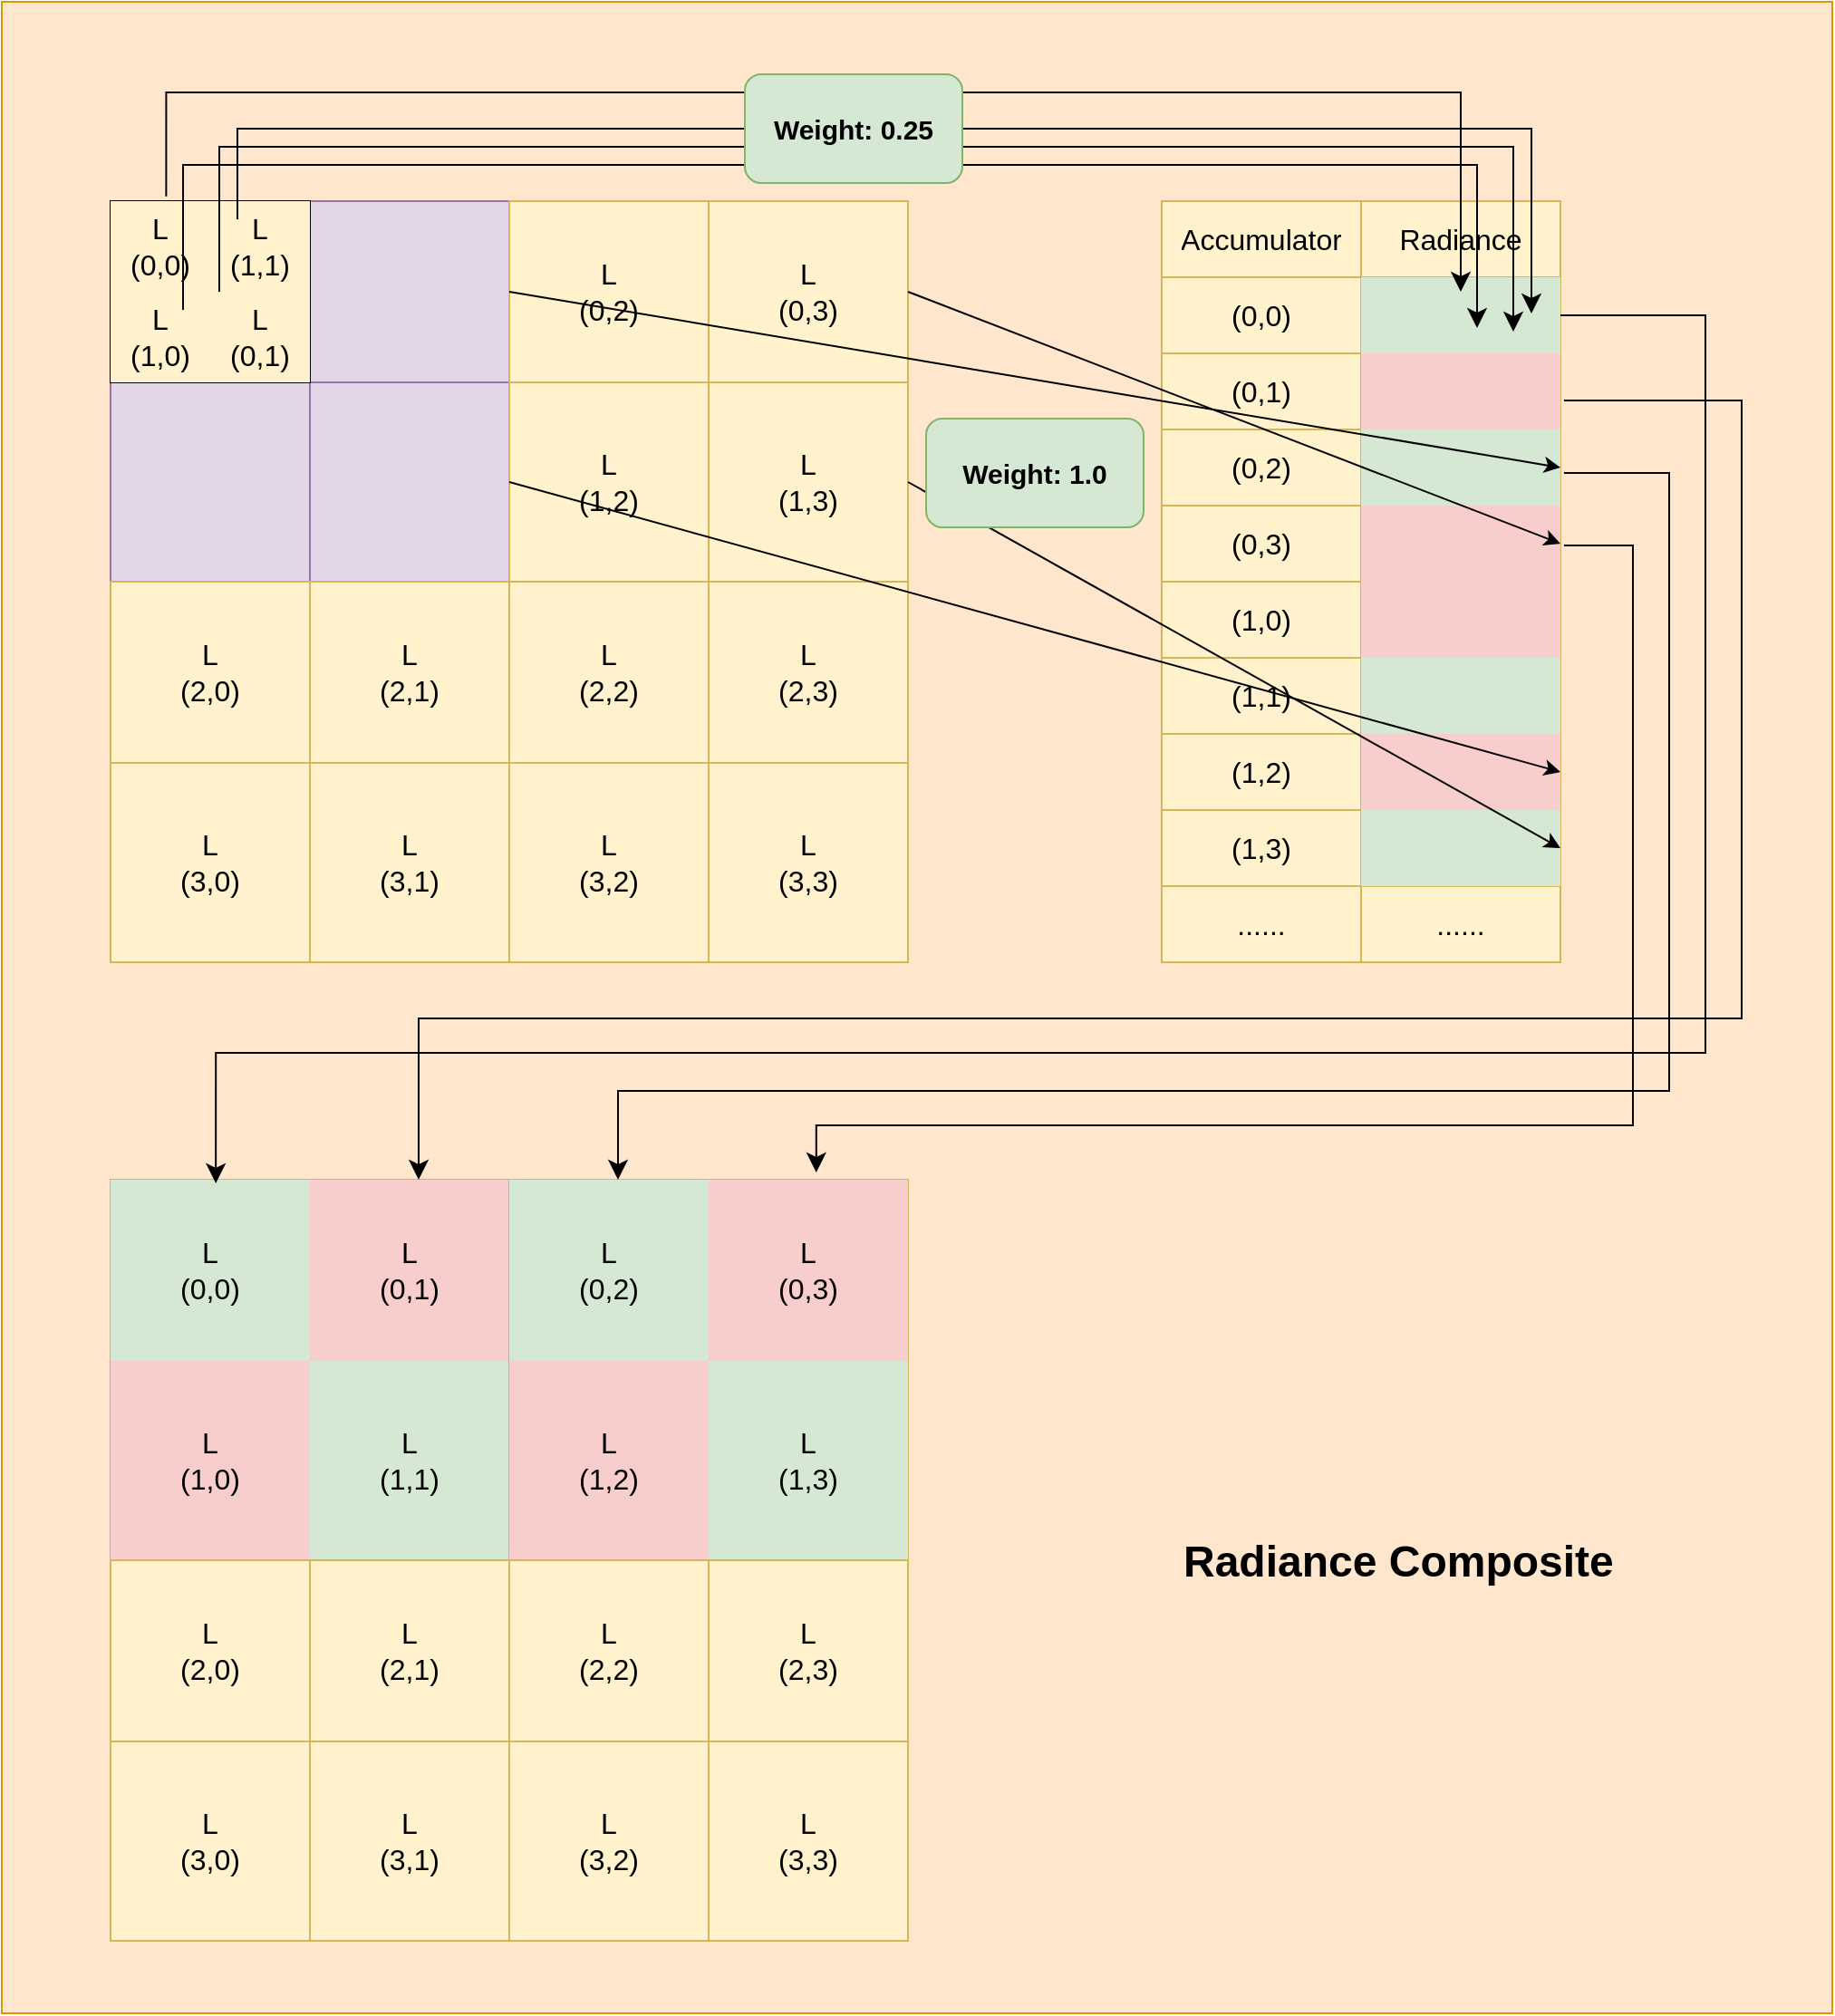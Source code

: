 <mxfile version="24.2.5" type="device">
  <diagram name="Page-1" id="i7FZ7LfYDjCFxFilshfm">
    <mxGraphModel dx="2074" dy="1205" grid="1" gridSize="10" guides="1" tooltips="1" connect="1" arrows="1" fold="1" page="1" pageScale="1" pageWidth="827" pageHeight="1169" math="0" shadow="0">
      <root>
        <mxCell id="0" />
        <mxCell id="1" parent="0" />
        <mxCell id="wIAB70V8_MzJeEMb2xNC-127" value="" style="rounded=0;whiteSpace=wrap;html=1;fillColor=#ffe6cc;strokeColor=#d79b00;" vertex="1" parent="1">
          <mxGeometry x="160" y="730" width="1010" height="1110" as="geometry" />
        </mxCell>
        <mxCell id="wIAB70V8_MzJeEMb2xNC-1" value="" style="shape=table;startSize=0;container=1;collapsible=0;childLayout=tableLayout;fontSize=16;fillColor=#e1d5e7;strokeColor=#9673a6;" vertex="1" parent="1">
          <mxGeometry x="220" y="840" width="220" height="210" as="geometry" />
        </mxCell>
        <mxCell id="wIAB70V8_MzJeEMb2xNC-2" value="" style="shape=tableRow;horizontal=0;startSize=0;swimlaneHead=0;swimlaneBody=0;strokeColor=inherit;top=0;left=0;bottom=0;right=0;collapsible=0;dropTarget=0;fillColor=none;points=[[0,0.5],[1,0.5]];portConstraint=eastwest;fontSize=16;" vertex="1" parent="wIAB70V8_MzJeEMb2xNC-1">
          <mxGeometry width="220" height="100" as="geometry" />
        </mxCell>
        <mxCell id="wIAB70V8_MzJeEMb2xNC-3" value="" style="shape=partialRectangle;html=1;whiteSpace=wrap;connectable=0;strokeColor=inherit;overflow=hidden;fillColor=none;top=0;left=0;bottom=0;right=0;pointerEvents=1;fontSize=16;" vertex="1" parent="wIAB70V8_MzJeEMb2xNC-2">
          <mxGeometry width="110" height="100" as="geometry">
            <mxRectangle width="110" height="100" as="alternateBounds" />
          </mxGeometry>
        </mxCell>
        <mxCell id="wIAB70V8_MzJeEMb2xNC-4" value="" style="shape=partialRectangle;html=1;whiteSpace=wrap;connectable=0;strokeColor=inherit;overflow=hidden;fillColor=none;top=0;left=0;bottom=0;right=0;pointerEvents=1;fontSize=16;" vertex="1" parent="wIAB70V8_MzJeEMb2xNC-2">
          <mxGeometry x="110" width="110" height="100" as="geometry">
            <mxRectangle width="110" height="100" as="alternateBounds" />
          </mxGeometry>
        </mxCell>
        <mxCell id="wIAB70V8_MzJeEMb2xNC-5" value="" style="shape=tableRow;horizontal=0;startSize=0;swimlaneHead=0;swimlaneBody=0;strokeColor=inherit;top=0;left=0;bottom=0;right=0;collapsible=0;dropTarget=0;fillColor=none;points=[[0,0.5],[1,0.5]];portConstraint=eastwest;fontSize=16;" vertex="1" parent="wIAB70V8_MzJeEMb2xNC-1">
          <mxGeometry y="100" width="220" height="110" as="geometry" />
        </mxCell>
        <mxCell id="wIAB70V8_MzJeEMb2xNC-6" value="" style="shape=partialRectangle;html=1;whiteSpace=wrap;connectable=0;strokeColor=inherit;overflow=hidden;fillColor=none;top=0;left=0;bottom=0;right=0;pointerEvents=1;fontSize=16;" vertex="1" parent="wIAB70V8_MzJeEMb2xNC-5">
          <mxGeometry width="110" height="110" as="geometry">
            <mxRectangle width="110" height="110" as="alternateBounds" />
          </mxGeometry>
        </mxCell>
        <mxCell id="wIAB70V8_MzJeEMb2xNC-7" value="" style="shape=partialRectangle;html=1;whiteSpace=wrap;connectable=0;strokeColor=inherit;overflow=hidden;fillColor=none;top=0;left=0;bottom=0;right=0;pointerEvents=1;fontSize=16;" vertex="1" parent="wIAB70V8_MzJeEMb2xNC-5">
          <mxGeometry x="110" width="110" height="110" as="geometry">
            <mxRectangle width="110" height="110" as="alternateBounds" />
          </mxGeometry>
        </mxCell>
        <mxCell id="wIAB70V8_MzJeEMb2xNC-8" value="" style="shape=table;startSize=0;container=1;collapsible=0;childLayout=tableLayout;fontSize=16;" vertex="1" parent="1">
          <mxGeometry x="220" y="840" width="110" height="100" as="geometry" />
        </mxCell>
        <mxCell id="wIAB70V8_MzJeEMb2xNC-9" value="" style="shape=tableRow;horizontal=0;startSize=0;swimlaneHead=0;swimlaneBody=0;strokeColor=inherit;top=0;left=0;bottom=0;right=0;collapsible=0;dropTarget=0;fillColor=none;points=[[0,0.5],[1,0.5]];portConstraint=eastwest;fontSize=16;" vertex="1" parent="wIAB70V8_MzJeEMb2xNC-8">
          <mxGeometry width="110" height="50" as="geometry" />
        </mxCell>
        <mxCell id="wIAB70V8_MzJeEMb2xNC-10" value="&lt;div&gt;L&lt;/div&gt;&lt;div&gt;(0,0)&lt;/div&gt;" style="shape=partialRectangle;html=1;whiteSpace=wrap;connectable=0;strokeColor=#d6b656;overflow=hidden;fillColor=#fff2cc;top=0;left=0;bottom=0;right=0;pointerEvents=1;fontSize=16;" vertex="1" parent="wIAB70V8_MzJeEMb2xNC-9">
          <mxGeometry width="55" height="50" as="geometry">
            <mxRectangle width="55" height="50" as="alternateBounds" />
          </mxGeometry>
        </mxCell>
        <mxCell id="wIAB70V8_MzJeEMb2xNC-11" value="&lt;div&gt;L&lt;/div&gt;&lt;div&gt;(1,1)&lt;/div&gt;" style="shape=partialRectangle;html=1;whiteSpace=wrap;connectable=0;strokeColor=#d6b656;overflow=hidden;fillColor=#fff2cc;top=0;left=0;bottom=0;right=0;pointerEvents=1;fontSize=16;" vertex="1" parent="wIAB70V8_MzJeEMb2xNC-9">
          <mxGeometry x="55" width="55" height="50" as="geometry">
            <mxRectangle width="55" height="50" as="alternateBounds" />
          </mxGeometry>
        </mxCell>
        <mxCell id="wIAB70V8_MzJeEMb2xNC-12" value="" style="shape=tableRow;horizontal=0;startSize=0;swimlaneHead=0;swimlaneBody=0;strokeColor=inherit;top=0;left=0;bottom=0;right=0;collapsible=0;dropTarget=0;fillColor=none;points=[[0,0.5],[1,0.5]];portConstraint=eastwest;fontSize=16;" vertex="1" parent="wIAB70V8_MzJeEMb2xNC-8">
          <mxGeometry y="50" width="110" height="50" as="geometry" />
        </mxCell>
        <mxCell id="wIAB70V8_MzJeEMb2xNC-13" value="&lt;div&gt;L&lt;/div&gt;&lt;div&gt;(1,0)&lt;/div&gt;" style="shape=partialRectangle;html=1;whiteSpace=wrap;connectable=0;strokeColor=#d6b656;overflow=hidden;fillColor=#fff2cc;top=0;left=0;bottom=0;right=0;pointerEvents=1;fontSize=16;" vertex="1" parent="wIAB70V8_MzJeEMb2xNC-12">
          <mxGeometry width="55" height="50" as="geometry">
            <mxRectangle width="55" height="50" as="alternateBounds" />
          </mxGeometry>
        </mxCell>
        <mxCell id="wIAB70V8_MzJeEMb2xNC-14" value="&lt;div&gt;L&lt;/div&gt;&lt;span style=&quot;background-color: initial;&quot;&gt;(&lt;/span&gt;0,1)" style="shape=partialRectangle;html=1;whiteSpace=wrap;connectable=0;strokeColor=#d6b656;overflow=hidden;fillColor=#fff2cc;top=0;left=0;bottom=0;right=0;pointerEvents=1;fontSize=16;" vertex="1" parent="wIAB70V8_MzJeEMb2xNC-12">
          <mxGeometry x="55" width="55" height="50" as="geometry">
            <mxRectangle width="55" height="50" as="alternateBounds" />
          </mxGeometry>
        </mxCell>
        <mxCell id="wIAB70V8_MzJeEMb2xNC-15" style="edgeStyle=orthogonalEdgeStyle;rounded=0;orthogonalLoop=1;jettySize=auto;html=1;exitX=0.5;exitY=1;exitDx=0;exitDy=0;" edge="1" parent="1">
          <mxGeometry relative="1" as="geometry">
            <mxPoint x="414" y="800" as="sourcePoint" />
            <mxPoint x="414" y="800" as="targetPoint" />
          </mxGeometry>
        </mxCell>
        <mxCell id="wIAB70V8_MzJeEMb2xNC-16" value="" style="shape=table;startSize=0;container=1;collapsible=0;childLayout=tableLayout;fontSize=16;fillColor=#fff2cc;strokeColor=#d6b656;" vertex="1" parent="1">
          <mxGeometry x="440" y="840" width="220" height="210" as="geometry" />
        </mxCell>
        <mxCell id="wIAB70V8_MzJeEMb2xNC-17" value="" style="shape=tableRow;horizontal=0;startSize=0;swimlaneHead=0;swimlaneBody=0;strokeColor=inherit;top=0;left=0;bottom=0;right=0;collapsible=0;dropTarget=0;fillColor=none;points=[[0,0.5],[1,0.5]];portConstraint=eastwest;fontSize=16;" vertex="1" parent="wIAB70V8_MzJeEMb2xNC-16">
          <mxGeometry width="220" height="100" as="geometry" />
        </mxCell>
        <mxCell id="wIAB70V8_MzJeEMb2xNC-18" value="&lt;div&gt;L&lt;/div&gt;&lt;span style=&quot;background-color: initial;&quot;&gt;(&lt;/span&gt;0,2)" style="shape=partialRectangle;html=1;whiteSpace=wrap;connectable=0;strokeColor=inherit;overflow=hidden;fillColor=none;top=0;left=0;bottom=0;right=0;pointerEvents=1;fontSize=16;" vertex="1" parent="wIAB70V8_MzJeEMb2xNC-17">
          <mxGeometry width="110" height="100" as="geometry">
            <mxRectangle width="110" height="100" as="alternateBounds" />
          </mxGeometry>
        </mxCell>
        <mxCell id="wIAB70V8_MzJeEMb2xNC-19" value="&lt;div&gt;L&lt;/div&gt;&lt;span style=&quot;background-color: initial;&quot;&gt;(&lt;/span&gt;0,3)" style="shape=partialRectangle;html=1;whiteSpace=wrap;connectable=0;strokeColor=inherit;overflow=hidden;fillColor=none;top=0;left=0;bottom=0;right=0;pointerEvents=1;fontSize=16;" vertex="1" parent="wIAB70V8_MzJeEMb2xNC-17">
          <mxGeometry x="110" width="110" height="100" as="geometry">
            <mxRectangle width="110" height="100" as="alternateBounds" />
          </mxGeometry>
        </mxCell>
        <mxCell id="wIAB70V8_MzJeEMb2xNC-20" value="" style="shape=tableRow;horizontal=0;startSize=0;swimlaneHead=0;swimlaneBody=0;strokeColor=inherit;top=0;left=0;bottom=0;right=0;collapsible=0;dropTarget=0;fillColor=none;points=[[0,0.5],[1,0.5]];portConstraint=eastwest;fontSize=16;" vertex="1" parent="wIAB70V8_MzJeEMb2xNC-16">
          <mxGeometry y="100" width="220" height="110" as="geometry" />
        </mxCell>
        <mxCell id="wIAB70V8_MzJeEMb2xNC-21" value="&lt;div&gt;L&lt;/div&gt;&lt;span style=&quot;background-color: initial;&quot;&gt;(&lt;/span&gt;1,2)" style="shape=partialRectangle;html=1;whiteSpace=wrap;connectable=0;strokeColor=inherit;overflow=hidden;fillColor=none;top=0;left=0;bottom=0;right=0;pointerEvents=1;fontSize=16;" vertex="1" parent="wIAB70V8_MzJeEMb2xNC-20">
          <mxGeometry width="110" height="110" as="geometry">
            <mxRectangle width="110" height="110" as="alternateBounds" />
          </mxGeometry>
        </mxCell>
        <mxCell id="wIAB70V8_MzJeEMb2xNC-22" value="&lt;div&gt;L&lt;/div&gt;&lt;span style=&quot;background-color: initial;&quot;&gt;(&lt;/span&gt;1,3)" style="shape=partialRectangle;html=1;whiteSpace=wrap;connectable=0;strokeColor=inherit;overflow=hidden;fillColor=none;top=0;left=0;bottom=0;right=0;pointerEvents=1;fontSize=16;" vertex="1" parent="wIAB70V8_MzJeEMb2xNC-20">
          <mxGeometry x="110" width="110" height="110" as="geometry">
            <mxRectangle width="110" height="110" as="alternateBounds" />
          </mxGeometry>
        </mxCell>
        <mxCell id="wIAB70V8_MzJeEMb2xNC-23" value="" style="shape=table;startSize=0;container=1;collapsible=0;childLayout=tableLayout;fontSize=16;fillColor=#fff2cc;strokeColor=#d6b656;" vertex="1" parent="1">
          <mxGeometry x="220" y="1050" width="220" height="210" as="geometry" />
        </mxCell>
        <mxCell id="wIAB70V8_MzJeEMb2xNC-24" value="" style="shape=tableRow;horizontal=0;startSize=0;swimlaneHead=0;swimlaneBody=0;strokeColor=inherit;top=0;left=0;bottom=0;right=0;collapsible=0;dropTarget=0;fillColor=none;points=[[0,0.5],[1,0.5]];portConstraint=eastwest;fontSize=16;" vertex="1" parent="wIAB70V8_MzJeEMb2xNC-23">
          <mxGeometry width="220" height="100" as="geometry" />
        </mxCell>
        <mxCell id="wIAB70V8_MzJeEMb2xNC-25" value="&lt;div&gt;L&lt;/div&gt;&lt;span style=&quot;background-color: initial;&quot;&gt;(&lt;/span&gt;2,0)" style="shape=partialRectangle;html=1;whiteSpace=wrap;connectable=0;strokeColor=inherit;overflow=hidden;fillColor=none;top=0;left=0;bottom=0;right=0;pointerEvents=1;fontSize=16;" vertex="1" parent="wIAB70V8_MzJeEMb2xNC-24">
          <mxGeometry width="110" height="100" as="geometry">
            <mxRectangle width="110" height="100" as="alternateBounds" />
          </mxGeometry>
        </mxCell>
        <mxCell id="wIAB70V8_MzJeEMb2xNC-26" value="&lt;div&gt;L&lt;/div&gt;&lt;span style=&quot;background-color: initial;&quot;&gt;(&lt;/span&gt;2,1)" style="shape=partialRectangle;html=1;whiteSpace=wrap;connectable=0;strokeColor=inherit;overflow=hidden;fillColor=none;top=0;left=0;bottom=0;right=0;pointerEvents=1;fontSize=16;" vertex="1" parent="wIAB70V8_MzJeEMb2xNC-24">
          <mxGeometry x="110" width="110" height="100" as="geometry">
            <mxRectangle width="110" height="100" as="alternateBounds" />
          </mxGeometry>
        </mxCell>
        <mxCell id="wIAB70V8_MzJeEMb2xNC-27" value="" style="shape=tableRow;horizontal=0;startSize=0;swimlaneHead=0;swimlaneBody=0;strokeColor=inherit;top=0;left=0;bottom=0;right=0;collapsible=0;dropTarget=0;fillColor=none;points=[[0,0.5],[1,0.5]];portConstraint=eastwest;fontSize=16;" vertex="1" parent="wIAB70V8_MzJeEMb2xNC-23">
          <mxGeometry y="100" width="220" height="110" as="geometry" />
        </mxCell>
        <mxCell id="wIAB70V8_MzJeEMb2xNC-28" value="&lt;div&gt;L&lt;/div&gt;&lt;span style=&quot;background-color: initial;&quot;&gt;(&lt;/span&gt;3,0)" style="shape=partialRectangle;html=1;whiteSpace=wrap;connectable=0;strokeColor=inherit;overflow=hidden;fillColor=none;top=0;left=0;bottom=0;right=0;pointerEvents=1;fontSize=16;" vertex="1" parent="wIAB70V8_MzJeEMb2xNC-27">
          <mxGeometry width="110" height="110" as="geometry">
            <mxRectangle width="110" height="110" as="alternateBounds" />
          </mxGeometry>
        </mxCell>
        <mxCell id="wIAB70V8_MzJeEMb2xNC-29" value="&lt;div&gt;L&lt;/div&gt;&lt;span style=&quot;background-color: initial;&quot;&gt;(&lt;/span&gt;3,1)" style="shape=partialRectangle;html=1;whiteSpace=wrap;connectable=0;strokeColor=inherit;overflow=hidden;fillColor=none;top=0;left=0;bottom=0;right=0;pointerEvents=1;fontSize=16;" vertex="1" parent="wIAB70V8_MzJeEMb2xNC-27">
          <mxGeometry x="110" width="110" height="110" as="geometry">
            <mxRectangle width="110" height="110" as="alternateBounds" />
          </mxGeometry>
        </mxCell>
        <mxCell id="wIAB70V8_MzJeEMb2xNC-30" value="" style="shape=table;startSize=0;container=1;collapsible=0;childLayout=tableLayout;fontSize=16;fillColor=#fff2cc;strokeColor=#d6b656;" vertex="1" parent="1">
          <mxGeometry x="440" y="1050" width="220" height="210" as="geometry" />
        </mxCell>
        <mxCell id="wIAB70V8_MzJeEMb2xNC-31" value="" style="shape=tableRow;horizontal=0;startSize=0;swimlaneHead=0;swimlaneBody=0;strokeColor=inherit;top=0;left=0;bottom=0;right=0;collapsible=0;dropTarget=0;fillColor=none;points=[[0,0.5],[1,0.5]];portConstraint=eastwest;fontSize=16;" vertex="1" parent="wIAB70V8_MzJeEMb2xNC-30">
          <mxGeometry width="220" height="100" as="geometry" />
        </mxCell>
        <mxCell id="wIAB70V8_MzJeEMb2xNC-32" value="&lt;div&gt;L&lt;/div&gt;&lt;span style=&quot;background-color: initial;&quot;&gt;(&lt;/span&gt;2,2)" style="shape=partialRectangle;html=1;whiteSpace=wrap;connectable=0;strokeColor=inherit;overflow=hidden;fillColor=none;top=0;left=0;bottom=0;right=0;pointerEvents=1;fontSize=16;" vertex="1" parent="wIAB70V8_MzJeEMb2xNC-31">
          <mxGeometry width="110" height="100" as="geometry">
            <mxRectangle width="110" height="100" as="alternateBounds" />
          </mxGeometry>
        </mxCell>
        <mxCell id="wIAB70V8_MzJeEMb2xNC-33" value="&lt;div&gt;L&lt;/div&gt;&lt;span style=&quot;background-color: initial;&quot;&gt;(&lt;/span&gt;2,3)" style="shape=partialRectangle;html=1;whiteSpace=wrap;connectable=0;strokeColor=inherit;overflow=hidden;fillColor=none;top=0;left=0;bottom=0;right=0;pointerEvents=1;fontSize=16;" vertex="1" parent="wIAB70V8_MzJeEMb2xNC-31">
          <mxGeometry x="110" width="110" height="100" as="geometry">
            <mxRectangle width="110" height="100" as="alternateBounds" />
          </mxGeometry>
        </mxCell>
        <mxCell id="wIAB70V8_MzJeEMb2xNC-34" value="" style="shape=tableRow;horizontal=0;startSize=0;swimlaneHead=0;swimlaneBody=0;strokeColor=inherit;top=0;left=0;bottom=0;right=0;collapsible=0;dropTarget=0;fillColor=none;points=[[0,0.5],[1,0.5]];portConstraint=eastwest;fontSize=16;" vertex="1" parent="wIAB70V8_MzJeEMb2xNC-30">
          <mxGeometry y="100" width="220" height="110" as="geometry" />
        </mxCell>
        <mxCell id="wIAB70V8_MzJeEMb2xNC-35" value="&lt;div&gt;L&lt;/div&gt;&lt;span style=&quot;background-color: initial;&quot;&gt;(&lt;/span&gt;3,2)" style="shape=partialRectangle;html=1;whiteSpace=wrap;connectable=0;strokeColor=inherit;overflow=hidden;fillColor=none;top=0;left=0;bottom=0;right=0;pointerEvents=1;fontSize=16;" vertex="1" parent="wIAB70V8_MzJeEMb2xNC-34">
          <mxGeometry width="110" height="110" as="geometry">
            <mxRectangle width="110" height="110" as="alternateBounds" />
          </mxGeometry>
        </mxCell>
        <mxCell id="wIAB70V8_MzJeEMb2xNC-36" value="&lt;div&gt;L&lt;/div&gt;&lt;span style=&quot;background-color: initial;&quot;&gt;(&lt;/span&gt;3,3)" style="shape=partialRectangle;html=1;whiteSpace=wrap;connectable=0;strokeColor=inherit;overflow=hidden;fillColor=none;top=0;left=0;bottom=0;right=0;pointerEvents=1;fontSize=16;" vertex="1" parent="wIAB70V8_MzJeEMb2xNC-34">
          <mxGeometry x="110" width="110" height="110" as="geometry">
            <mxRectangle width="110" height="110" as="alternateBounds" />
          </mxGeometry>
        </mxCell>
        <mxCell id="wIAB70V8_MzJeEMb2xNC-37" value="" style="shape=table;startSize=0;container=1;collapsible=0;childLayout=tableLayout;fontSize=16;fillColor=#fff2cc;strokeColor=#d6b656;" vertex="1" parent="1">
          <mxGeometry x="800" y="840" width="220" height="420" as="geometry" />
        </mxCell>
        <mxCell id="wIAB70V8_MzJeEMb2xNC-38" value="" style="shape=tableRow;horizontal=0;startSize=0;swimlaneHead=0;swimlaneBody=0;strokeColor=inherit;top=0;left=0;bottom=0;right=0;collapsible=0;dropTarget=0;fillColor=none;points=[[0,0.5],[1,0.5]];portConstraint=eastwest;fontSize=16;" vertex="1" parent="wIAB70V8_MzJeEMb2xNC-37">
          <mxGeometry width="220" height="42" as="geometry" />
        </mxCell>
        <mxCell id="wIAB70V8_MzJeEMb2xNC-39" value="Accumulator" style="shape=partialRectangle;html=1;whiteSpace=wrap;connectable=0;strokeColor=inherit;overflow=hidden;fillColor=none;top=0;left=0;bottom=0;right=0;pointerEvents=1;fontSize=16;" vertex="1" parent="wIAB70V8_MzJeEMb2xNC-38">
          <mxGeometry width="110" height="42" as="geometry">
            <mxRectangle width="110" height="42" as="alternateBounds" />
          </mxGeometry>
        </mxCell>
        <mxCell id="wIAB70V8_MzJeEMb2xNC-40" value="Radiance" style="shape=partialRectangle;html=1;whiteSpace=wrap;connectable=0;strokeColor=inherit;overflow=hidden;fillColor=none;top=0;left=0;bottom=0;right=0;pointerEvents=1;fontSize=16;" vertex="1" parent="wIAB70V8_MzJeEMb2xNC-38">
          <mxGeometry x="110" width="110" height="42" as="geometry">
            <mxRectangle width="110" height="42" as="alternateBounds" />
          </mxGeometry>
        </mxCell>
        <mxCell id="wIAB70V8_MzJeEMb2xNC-42" value="" style="shape=tableRow;horizontal=0;startSize=0;swimlaneHead=0;swimlaneBody=0;strokeColor=inherit;top=0;left=0;bottom=0;right=0;collapsible=0;dropTarget=0;fillColor=none;points=[[0,0.5],[1,0.5]];portConstraint=eastwest;fontSize=16;" vertex="1" parent="wIAB70V8_MzJeEMb2xNC-37">
          <mxGeometry y="42" width="220" height="42" as="geometry" />
        </mxCell>
        <mxCell id="wIAB70V8_MzJeEMb2xNC-43" value="(0,0)" style="shape=partialRectangle;html=1;whiteSpace=wrap;connectable=0;strokeColor=inherit;overflow=hidden;fillColor=none;top=0;left=0;bottom=0;right=0;pointerEvents=1;fontSize=16;" vertex="1" parent="wIAB70V8_MzJeEMb2xNC-42">
          <mxGeometry width="110" height="42" as="geometry">
            <mxRectangle width="110" height="42" as="alternateBounds" />
          </mxGeometry>
        </mxCell>
        <mxCell id="wIAB70V8_MzJeEMb2xNC-44" value="" style="shape=partialRectangle;html=1;whiteSpace=wrap;connectable=0;strokeColor=#82b366;overflow=hidden;fillColor=#d5e8d4;top=0;left=0;bottom=0;right=0;pointerEvents=1;fontSize=16;" vertex="1" parent="wIAB70V8_MzJeEMb2xNC-42">
          <mxGeometry x="110" width="110" height="42" as="geometry">
            <mxRectangle width="110" height="42" as="alternateBounds" />
          </mxGeometry>
        </mxCell>
        <mxCell id="wIAB70V8_MzJeEMb2xNC-46" value="" style="shape=tableRow;horizontal=0;startSize=0;swimlaneHead=0;swimlaneBody=0;strokeColor=inherit;top=0;left=0;bottom=0;right=0;collapsible=0;dropTarget=0;fillColor=none;points=[[0,0.5],[1,0.5]];portConstraint=eastwest;fontSize=16;" vertex="1" parent="wIAB70V8_MzJeEMb2xNC-37">
          <mxGeometry y="84" width="220" height="42" as="geometry" />
        </mxCell>
        <mxCell id="wIAB70V8_MzJeEMb2xNC-47" value="(0,1)" style="shape=partialRectangle;html=1;whiteSpace=wrap;connectable=0;strokeColor=inherit;overflow=hidden;fillColor=none;top=0;left=0;bottom=0;right=0;pointerEvents=1;fontSize=16;" vertex="1" parent="wIAB70V8_MzJeEMb2xNC-46">
          <mxGeometry width="110" height="42" as="geometry">
            <mxRectangle width="110" height="42" as="alternateBounds" />
          </mxGeometry>
        </mxCell>
        <mxCell id="wIAB70V8_MzJeEMb2xNC-48" value="" style="shape=partialRectangle;html=1;whiteSpace=wrap;connectable=0;strokeColor=#b85450;overflow=hidden;fillColor=#f8cecc;top=0;left=0;bottom=0;right=0;pointerEvents=1;fontSize=16;" vertex="1" parent="wIAB70V8_MzJeEMb2xNC-46">
          <mxGeometry x="110" width="110" height="42" as="geometry">
            <mxRectangle width="110" height="42" as="alternateBounds" />
          </mxGeometry>
        </mxCell>
        <mxCell id="wIAB70V8_MzJeEMb2xNC-50" style="shape=tableRow;horizontal=0;startSize=0;swimlaneHead=0;swimlaneBody=0;strokeColor=inherit;top=0;left=0;bottom=0;right=0;collapsible=0;dropTarget=0;fillColor=none;points=[[0,0.5],[1,0.5]];portConstraint=eastwest;fontSize=16;" vertex="1" parent="wIAB70V8_MzJeEMb2xNC-37">
          <mxGeometry y="126" width="220" height="42" as="geometry" />
        </mxCell>
        <mxCell id="wIAB70V8_MzJeEMb2xNC-51" value="(0,2)" style="shape=partialRectangle;html=1;whiteSpace=wrap;connectable=0;strokeColor=inherit;overflow=hidden;fillColor=none;top=0;left=0;bottom=0;right=0;pointerEvents=1;fontSize=16;" vertex="1" parent="wIAB70V8_MzJeEMb2xNC-50">
          <mxGeometry width="110" height="42" as="geometry">
            <mxRectangle width="110" height="42" as="alternateBounds" />
          </mxGeometry>
        </mxCell>
        <mxCell id="wIAB70V8_MzJeEMb2xNC-52" style="shape=partialRectangle;html=1;whiteSpace=wrap;connectable=0;strokeColor=#82b366;overflow=hidden;fillColor=#d5e8d4;top=0;left=0;bottom=0;right=0;pointerEvents=1;fontSize=16;" vertex="1" parent="wIAB70V8_MzJeEMb2xNC-50">
          <mxGeometry x="110" width="110" height="42" as="geometry">
            <mxRectangle width="110" height="42" as="alternateBounds" />
          </mxGeometry>
        </mxCell>
        <mxCell id="wIAB70V8_MzJeEMb2xNC-53" style="shape=tableRow;horizontal=0;startSize=0;swimlaneHead=0;swimlaneBody=0;strokeColor=inherit;top=0;left=0;bottom=0;right=0;collapsible=0;dropTarget=0;fillColor=none;points=[[0,0.5],[1,0.5]];portConstraint=eastwest;fontSize=16;" vertex="1" parent="wIAB70V8_MzJeEMb2xNC-37">
          <mxGeometry y="168" width="220" height="42" as="geometry" />
        </mxCell>
        <mxCell id="wIAB70V8_MzJeEMb2xNC-54" value="(0,3)" style="shape=partialRectangle;html=1;whiteSpace=wrap;connectable=0;strokeColor=inherit;overflow=hidden;fillColor=none;top=0;left=0;bottom=0;right=0;pointerEvents=1;fontSize=16;" vertex="1" parent="wIAB70V8_MzJeEMb2xNC-53">
          <mxGeometry width="110" height="42" as="geometry">
            <mxRectangle width="110" height="42" as="alternateBounds" />
          </mxGeometry>
        </mxCell>
        <mxCell id="wIAB70V8_MzJeEMb2xNC-55" style="shape=partialRectangle;html=1;whiteSpace=wrap;connectable=0;strokeColor=#b85450;overflow=hidden;fillColor=#f8cecc;top=0;left=0;bottom=0;right=0;pointerEvents=1;fontSize=16;" vertex="1" parent="wIAB70V8_MzJeEMb2xNC-53">
          <mxGeometry x="110" width="110" height="42" as="geometry">
            <mxRectangle width="110" height="42" as="alternateBounds" />
          </mxGeometry>
        </mxCell>
        <mxCell id="wIAB70V8_MzJeEMb2xNC-56" style="shape=tableRow;horizontal=0;startSize=0;swimlaneHead=0;swimlaneBody=0;strokeColor=inherit;top=0;left=0;bottom=0;right=0;collapsible=0;dropTarget=0;fillColor=none;points=[[0,0.5],[1,0.5]];portConstraint=eastwest;fontSize=16;" vertex="1" parent="wIAB70V8_MzJeEMb2xNC-37">
          <mxGeometry y="210" width="220" height="42" as="geometry" />
        </mxCell>
        <mxCell id="wIAB70V8_MzJeEMb2xNC-57" value="(1,0)" style="shape=partialRectangle;html=1;whiteSpace=wrap;connectable=0;strokeColor=inherit;overflow=hidden;fillColor=none;top=0;left=0;bottom=0;right=0;pointerEvents=1;fontSize=16;" vertex="1" parent="wIAB70V8_MzJeEMb2xNC-56">
          <mxGeometry width="110" height="42" as="geometry">
            <mxRectangle width="110" height="42" as="alternateBounds" />
          </mxGeometry>
        </mxCell>
        <mxCell id="wIAB70V8_MzJeEMb2xNC-58" style="shape=partialRectangle;html=1;whiteSpace=wrap;connectable=0;strokeColor=#b85450;overflow=hidden;fillColor=#f8cecc;top=0;left=0;bottom=0;right=0;pointerEvents=1;fontSize=16;" vertex="1" parent="wIAB70V8_MzJeEMb2xNC-56">
          <mxGeometry x="110" width="110" height="42" as="geometry">
            <mxRectangle width="110" height="42" as="alternateBounds" />
          </mxGeometry>
        </mxCell>
        <mxCell id="wIAB70V8_MzJeEMb2xNC-59" style="shape=tableRow;horizontal=0;startSize=0;swimlaneHead=0;swimlaneBody=0;strokeColor=inherit;top=0;left=0;bottom=0;right=0;collapsible=0;dropTarget=0;fillColor=none;points=[[0,0.5],[1,0.5]];portConstraint=eastwest;fontSize=16;" vertex="1" parent="wIAB70V8_MzJeEMb2xNC-37">
          <mxGeometry y="252" width="220" height="42" as="geometry" />
        </mxCell>
        <mxCell id="wIAB70V8_MzJeEMb2xNC-60" value="(1,1)" style="shape=partialRectangle;html=1;whiteSpace=wrap;connectable=0;strokeColor=inherit;overflow=hidden;fillColor=none;top=0;left=0;bottom=0;right=0;pointerEvents=1;fontSize=16;" vertex="1" parent="wIAB70V8_MzJeEMb2xNC-59">
          <mxGeometry width="110" height="42" as="geometry">
            <mxRectangle width="110" height="42" as="alternateBounds" />
          </mxGeometry>
        </mxCell>
        <mxCell id="wIAB70V8_MzJeEMb2xNC-61" style="shape=partialRectangle;html=1;whiteSpace=wrap;connectable=0;strokeColor=#82b366;overflow=hidden;fillColor=#d5e8d4;top=0;left=0;bottom=0;right=0;pointerEvents=1;fontSize=16;" vertex="1" parent="wIAB70V8_MzJeEMb2xNC-59">
          <mxGeometry x="110" width="110" height="42" as="geometry">
            <mxRectangle width="110" height="42" as="alternateBounds" />
          </mxGeometry>
        </mxCell>
        <mxCell id="wIAB70V8_MzJeEMb2xNC-62" style="shape=tableRow;horizontal=0;startSize=0;swimlaneHead=0;swimlaneBody=0;strokeColor=inherit;top=0;left=0;bottom=0;right=0;collapsible=0;dropTarget=0;fillColor=none;points=[[0,0.5],[1,0.5]];portConstraint=eastwest;fontSize=16;" vertex="1" parent="wIAB70V8_MzJeEMb2xNC-37">
          <mxGeometry y="294" width="220" height="42" as="geometry" />
        </mxCell>
        <mxCell id="wIAB70V8_MzJeEMb2xNC-63" value="(1,2)" style="shape=partialRectangle;html=1;whiteSpace=wrap;connectable=0;strokeColor=inherit;overflow=hidden;fillColor=none;top=0;left=0;bottom=0;right=0;pointerEvents=1;fontSize=16;" vertex="1" parent="wIAB70V8_MzJeEMb2xNC-62">
          <mxGeometry width="110" height="42" as="geometry">
            <mxRectangle width="110" height="42" as="alternateBounds" />
          </mxGeometry>
        </mxCell>
        <mxCell id="wIAB70V8_MzJeEMb2xNC-64" style="shape=partialRectangle;html=1;whiteSpace=wrap;connectable=0;strokeColor=#b85450;overflow=hidden;fillColor=#f8cecc;top=0;left=0;bottom=0;right=0;pointerEvents=1;fontSize=16;" vertex="1" parent="wIAB70V8_MzJeEMb2xNC-62">
          <mxGeometry x="110" width="110" height="42" as="geometry">
            <mxRectangle width="110" height="42" as="alternateBounds" />
          </mxGeometry>
        </mxCell>
        <mxCell id="wIAB70V8_MzJeEMb2xNC-65" style="shape=tableRow;horizontal=0;startSize=0;swimlaneHead=0;swimlaneBody=0;strokeColor=inherit;top=0;left=0;bottom=0;right=0;collapsible=0;dropTarget=0;fillColor=none;points=[[0,0.5],[1,0.5]];portConstraint=eastwest;fontSize=16;" vertex="1" parent="wIAB70V8_MzJeEMb2xNC-37">
          <mxGeometry y="336" width="220" height="42" as="geometry" />
        </mxCell>
        <mxCell id="wIAB70V8_MzJeEMb2xNC-66" value="(1,3)" style="shape=partialRectangle;html=1;whiteSpace=wrap;connectable=0;strokeColor=inherit;overflow=hidden;fillColor=none;top=0;left=0;bottom=0;right=0;pointerEvents=1;fontSize=16;" vertex="1" parent="wIAB70V8_MzJeEMb2xNC-65">
          <mxGeometry width="110" height="42" as="geometry">
            <mxRectangle width="110" height="42" as="alternateBounds" />
          </mxGeometry>
        </mxCell>
        <mxCell id="wIAB70V8_MzJeEMb2xNC-67" style="shape=partialRectangle;html=1;whiteSpace=wrap;connectable=0;strokeColor=#82b366;overflow=hidden;fillColor=#d5e8d4;top=0;left=0;bottom=0;right=0;pointerEvents=1;fontSize=16;" vertex="1" parent="wIAB70V8_MzJeEMb2xNC-65">
          <mxGeometry x="110" width="110" height="42" as="geometry">
            <mxRectangle width="110" height="42" as="alternateBounds" />
          </mxGeometry>
        </mxCell>
        <mxCell id="wIAB70V8_MzJeEMb2xNC-68" style="shape=tableRow;horizontal=0;startSize=0;swimlaneHead=0;swimlaneBody=0;strokeColor=inherit;top=0;left=0;bottom=0;right=0;collapsible=0;dropTarget=0;fillColor=none;points=[[0,0.5],[1,0.5]];portConstraint=eastwest;fontSize=16;" vertex="1" parent="wIAB70V8_MzJeEMb2xNC-37">
          <mxGeometry y="378" width="220" height="42" as="geometry" />
        </mxCell>
        <mxCell id="wIAB70V8_MzJeEMb2xNC-69" value="......" style="shape=partialRectangle;html=1;whiteSpace=wrap;connectable=0;strokeColor=inherit;overflow=hidden;fillColor=none;top=0;left=0;bottom=0;right=0;pointerEvents=1;fontSize=16;" vertex="1" parent="wIAB70V8_MzJeEMb2xNC-68">
          <mxGeometry width="110" height="42" as="geometry">
            <mxRectangle width="110" height="42" as="alternateBounds" />
          </mxGeometry>
        </mxCell>
        <mxCell id="wIAB70V8_MzJeEMb2xNC-70" value="......" style="shape=partialRectangle;html=1;whiteSpace=wrap;connectable=0;strokeColor=inherit;overflow=hidden;fillColor=none;top=0;left=0;bottom=0;right=0;pointerEvents=1;fontSize=16;" vertex="1" parent="wIAB70V8_MzJeEMb2xNC-68">
          <mxGeometry x="110" width="110" height="42" as="geometry">
            <mxRectangle width="110" height="42" as="alternateBounds" />
          </mxGeometry>
        </mxCell>
        <mxCell id="wIAB70V8_MzJeEMb2xNC-74" value="" style="edgeStyle=segmentEdgeStyle;endArrow=classic;html=1;curved=0;rounded=0;endSize=8;startSize=8;exitX=0.279;exitY=-0.053;exitDx=0;exitDy=0;exitPerimeter=0;" edge="1" parent="1" source="wIAB70V8_MzJeEMb2xNC-9">
          <mxGeometry width="50" height="50" relative="1" as="geometry">
            <mxPoint x="250" y="810" as="sourcePoint" />
            <mxPoint x="965" y="890" as="targetPoint" />
            <Array as="points">
              <mxPoint x="251" y="780" />
              <mxPoint x="965" y="780" />
            </Array>
          </mxGeometry>
        </mxCell>
        <mxCell id="wIAB70V8_MzJeEMb2xNC-76" value="" style="edgeStyle=segmentEdgeStyle;endArrow=classic;html=1;curved=0;rounded=0;endSize=8;startSize=8;" edge="1" parent="1" source="wIAB70V8_MzJeEMb2xNC-12">
          <mxGeometry width="50" height="50" relative="1" as="geometry">
            <mxPoint x="280" y="867" as="sourcePoint" />
            <mxPoint x="994" y="912" as="targetPoint" />
            <Array as="points">
              <mxPoint x="280" y="810" />
              <mxPoint x="994" y="810" />
            </Array>
          </mxGeometry>
        </mxCell>
        <mxCell id="wIAB70V8_MzJeEMb2xNC-77" value="" style="edgeStyle=segmentEdgeStyle;endArrow=classic;html=1;curved=0;rounded=0;endSize=8;startSize=8;" edge="1" parent="1">
          <mxGeometry width="50" height="50" relative="1" as="geometry">
            <mxPoint x="260" y="900" as="sourcePoint" />
            <mxPoint x="974" y="910" as="targetPoint" />
            <Array as="points">
              <mxPoint x="260" y="820" />
              <mxPoint x="974" y="820" />
            </Array>
          </mxGeometry>
        </mxCell>
        <mxCell id="wIAB70V8_MzJeEMb2xNC-80" value="" style="edgeStyle=segmentEdgeStyle;endArrow=classic;html=1;curved=0;rounded=0;endSize=8;startSize=8;" edge="1" parent="1">
          <mxGeometry width="50" height="50" relative="1" as="geometry">
            <mxPoint x="290" y="850" as="sourcePoint" />
            <mxPoint x="1004" y="902" as="targetPoint" />
            <Array as="points">
              <mxPoint x="290" y="800" />
              <mxPoint x="1004" y="800" />
            </Array>
          </mxGeometry>
        </mxCell>
        <mxCell id="wIAB70V8_MzJeEMb2xNC-78" value="&lt;font style=&quot;font-size: 15px;&quot;&gt;Weight: 0.25&lt;/font&gt;" style="rounded=1;whiteSpace=wrap;html=1;fontStyle=1;fillColor=#d5e8d4;strokeColor=#82b366;" vertex="1" parent="1">
          <mxGeometry x="570" y="770" width="120" height="60" as="geometry" />
        </mxCell>
        <mxCell id="wIAB70V8_MzJeEMb2xNC-81" value="" style="endArrow=classic;html=1;rounded=0;exitX=0;exitY=0.5;exitDx=0;exitDy=0;entryX=1;entryY=0.5;entryDx=0;entryDy=0;" edge="1" parent="1" source="wIAB70V8_MzJeEMb2xNC-17" target="wIAB70V8_MzJeEMb2xNC-50">
          <mxGeometry width="50" height="50" relative="1" as="geometry">
            <mxPoint x="570" y="1050" as="sourcePoint" />
            <mxPoint x="620" y="1000" as="targetPoint" />
          </mxGeometry>
        </mxCell>
        <mxCell id="wIAB70V8_MzJeEMb2xNC-82" value="" style="endArrow=classic;html=1;rounded=0;exitX=1;exitY=0.5;exitDx=0;exitDy=0;entryX=1;entryY=0.5;entryDx=0;entryDy=0;" edge="1" parent="1" source="wIAB70V8_MzJeEMb2xNC-17" target="wIAB70V8_MzJeEMb2xNC-53">
          <mxGeometry width="50" height="50" relative="1" as="geometry">
            <mxPoint x="450" y="900" as="sourcePoint" />
            <mxPoint x="1030" y="997" as="targetPoint" />
          </mxGeometry>
        </mxCell>
        <mxCell id="wIAB70V8_MzJeEMb2xNC-83" value="" style="endArrow=classic;html=1;rounded=0;exitX=0;exitY=0.5;exitDx=0;exitDy=0;entryX=1;entryY=0.5;entryDx=0;entryDy=0;" edge="1" parent="1" source="wIAB70V8_MzJeEMb2xNC-20" target="wIAB70V8_MzJeEMb2xNC-62">
          <mxGeometry width="50" height="50" relative="1" as="geometry">
            <mxPoint x="670" y="900" as="sourcePoint" />
            <mxPoint x="1030" y="1039" as="targetPoint" />
          </mxGeometry>
        </mxCell>
        <mxCell id="wIAB70V8_MzJeEMb2xNC-84" value="" style="endArrow=classic;html=1;rounded=0;exitX=1;exitY=0.5;exitDx=0;exitDy=0;entryX=1;entryY=0.5;entryDx=0;entryDy=0;" edge="1" parent="1" source="wIAB70V8_MzJeEMb2xNC-20" target="wIAB70V8_MzJeEMb2xNC-65">
          <mxGeometry width="50" height="50" relative="1" as="geometry">
            <mxPoint x="450" y="1005" as="sourcePoint" />
            <mxPoint x="1030" y="1165" as="targetPoint" />
          </mxGeometry>
        </mxCell>
        <mxCell id="wIAB70V8_MzJeEMb2xNC-85" value="&lt;font style=&quot;font-size: 15px;&quot;&gt;Weight: 1.0&lt;/font&gt;" style="rounded=1;whiteSpace=wrap;html=1;fontStyle=1;fillColor=#d5e8d4;strokeColor=#82b366;" vertex="1" parent="1">
          <mxGeometry x="670" y="960" width="120" height="60" as="geometry" />
        </mxCell>
        <mxCell id="wIAB70V8_MzJeEMb2xNC-86" value="" style="shape=table;startSize=0;container=1;collapsible=0;childLayout=tableLayout;fontSize=16;fillColor=#fff2cc;strokeColor=#d6b656;" vertex="1" parent="1">
          <mxGeometry x="220" y="1380" width="220" height="210" as="geometry" />
        </mxCell>
        <mxCell id="wIAB70V8_MzJeEMb2xNC-87" value="" style="shape=tableRow;horizontal=0;startSize=0;swimlaneHead=0;swimlaneBody=0;strokeColor=inherit;top=0;left=0;bottom=0;right=0;collapsible=0;dropTarget=0;fillColor=none;points=[[0,0.5],[1,0.5]];portConstraint=eastwest;fontSize=16;" vertex="1" parent="wIAB70V8_MzJeEMb2xNC-86">
          <mxGeometry width="220" height="100" as="geometry" />
        </mxCell>
        <mxCell id="wIAB70V8_MzJeEMb2xNC-88" value="&lt;div&gt;L&lt;/div&gt;&lt;div&gt;(0,0)&lt;/div&gt;" style="shape=partialRectangle;html=1;whiteSpace=wrap;connectable=0;strokeColor=#82b366;overflow=hidden;fillColor=#d5e8d4;top=0;left=0;bottom=0;right=0;pointerEvents=1;fontSize=16;" vertex="1" parent="wIAB70V8_MzJeEMb2xNC-87">
          <mxGeometry width="110" height="100" as="geometry">
            <mxRectangle width="110" height="100" as="alternateBounds" />
          </mxGeometry>
        </mxCell>
        <mxCell id="wIAB70V8_MzJeEMb2xNC-89" value="&lt;div&gt;L&lt;/div&gt;&lt;span style=&quot;background-color: initial;&quot;&gt;(&lt;/span&gt;0,1)" style="shape=partialRectangle;html=1;whiteSpace=wrap;connectable=0;strokeColor=#b85450;overflow=hidden;fillColor=#f8cecc;top=0;left=0;bottom=0;right=0;pointerEvents=1;fontSize=16;" vertex="1" parent="wIAB70V8_MzJeEMb2xNC-87">
          <mxGeometry x="110" width="110" height="100" as="geometry">
            <mxRectangle width="110" height="100" as="alternateBounds" />
          </mxGeometry>
        </mxCell>
        <mxCell id="wIAB70V8_MzJeEMb2xNC-90" value="" style="shape=tableRow;horizontal=0;startSize=0;swimlaneHead=0;swimlaneBody=0;strokeColor=inherit;top=0;left=0;bottom=0;right=0;collapsible=0;dropTarget=0;fillColor=none;points=[[0,0.5],[1,0.5]];portConstraint=eastwest;fontSize=16;" vertex="1" parent="wIAB70V8_MzJeEMb2xNC-86">
          <mxGeometry y="100" width="220" height="110" as="geometry" />
        </mxCell>
        <mxCell id="wIAB70V8_MzJeEMb2xNC-91" value="&lt;div&gt;L&lt;/div&gt;&lt;div&gt;(1,0)&lt;/div&gt;" style="shape=partialRectangle;html=1;whiteSpace=wrap;connectable=0;strokeColor=#b85450;overflow=hidden;fillColor=#f8cecc;top=0;left=0;bottom=0;right=0;pointerEvents=1;fontSize=16;" vertex="1" parent="wIAB70V8_MzJeEMb2xNC-90">
          <mxGeometry width="110" height="110" as="geometry">
            <mxRectangle width="110" height="110" as="alternateBounds" />
          </mxGeometry>
        </mxCell>
        <mxCell id="wIAB70V8_MzJeEMb2xNC-92" value="&lt;div&gt;L&lt;/div&gt;&lt;div&gt;(1,1)&lt;/div&gt;" style="shape=partialRectangle;html=1;whiteSpace=wrap;connectable=0;strokeColor=#82b366;overflow=hidden;fillColor=#d5e8d4;top=0;left=0;bottom=0;right=0;pointerEvents=1;fontSize=16;" vertex="1" parent="wIAB70V8_MzJeEMb2xNC-90">
          <mxGeometry x="110" width="110" height="110" as="geometry">
            <mxRectangle width="110" height="110" as="alternateBounds" />
          </mxGeometry>
        </mxCell>
        <mxCell id="wIAB70V8_MzJeEMb2xNC-100" value="" style="shape=table;startSize=0;container=1;collapsible=0;childLayout=tableLayout;fontSize=16;fillColor=#fff2cc;strokeColor=#d6b656;" vertex="1" parent="1">
          <mxGeometry x="440" y="1380" width="220" height="210" as="geometry" />
        </mxCell>
        <mxCell id="wIAB70V8_MzJeEMb2xNC-101" value="" style="shape=tableRow;horizontal=0;startSize=0;swimlaneHead=0;swimlaneBody=0;strokeColor=inherit;top=0;left=0;bottom=0;right=0;collapsible=0;dropTarget=0;fillColor=none;points=[[0,0.5],[1,0.5]];portConstraint=eastwest;fontSize=16;" vertex="1" parent="wIAB70V8_MzJeEMb2xNC-100">
          <mxGeometry width="220" height="100" as="geometry" />
        </mxCell>
        <mxCell id="wIAB70V8_MzJeEMb2xNC-102" value="&lt;div&gt;L&lt;/div&gt;&lt;span style=&quot;background-color: initial;&quot;&gt;(&lt;/span&gt;0,2)" style="shape=partialRectangle;html=1;whiteSpace=wrap;connectable=0;strokeColor=#82b366;overflow=hidden;fillColor=#d5e8d4;top=0;left=0;bottom=0;right=0;pointerEvents=1;fontSize=16;" vertex="1" parent="wIAB70V8_MzJeEMb2xNC-101">
          <mxGeometry width="110" height="100" as="geometry">
            <mxRectangle width="110" height="100" as="alternateBounds" />
          </mxGeometry>
        </mxCell>
        <mxCell id="wIAB70V8_MzJeEMb2xNC-103" value="&lt;div&gt;L&lt;/div&gt;&lt;span style=&quot;background-color: initial;&quot;&gt;(&lt;/span&gt;0,3)" style="shape=partialRectangle;html=1;whiteSpace=wrap;connectable=0;strokeColor=#b85450;overflow=hidden;fillColor=#f8cecc;top=0;left=0;bottom=0;right=0;pointerEvents=1;fontSize=16;" vertex="1" parent="wIAB70V8_MzJeEMb2xNC-101">
          <mxGeometry x="110" width="110" height="100" as="geometry">
            <mxRectangle width="110" height="100" as="alternateBounds" />
          </mxGeometry>
        </mxCell>
        <mxCell id="wIAB70V8_MzJeEMb2xNC-104" value="" style="shape=tableRow;horizontal=0;startSize=0;swimlaneHead=0;swimlaneBody=0;strokeColor=inherit;top=0;left=0;bottom=0;right=0;collapsible=0;dropTarget=0;fillColor=none;points=[[0,0.5],[1,0.5]];portConstraint=eastwest;fontSize=16;" vertex="1" parent="wIAB70V8_MzJeEMb2xNC-100">
          <mxGeometry y="100" width="220" height="110" as="geometry" />
        </mxCell>
        <mxCell id="wIAB70V8_MzJeEMb2xNC-105" value="&lt;div&gt;L&lt;/div&gt;&lt;span style=&quot;background-color: initial;&quot;&gt;(&lt;/span&gt;1,2)" style="shape=partialRectangle;html=1;whiteSpace=wrap;connectable=0;strokeColor=#b85450;overflow=hidden;fillColor=#f8cecc;top=0;left=0;bottom=0;right=0;pointerEvents=1;fontSize=16;" vertex="1" parent="wIAB70V8_MzJeEMb2xNC-104">
          <mxGeometry width="110" height="110" as="geometry">
            <mxRectangle width="110" height="110" as="alternateBounds" />
          </mxGeometry>
        </mxCell>
        <mxCell id="wIAB70V8_MzJeEMb2xNC-106" value="&lt;div&gt;L&lt;/div&gt;&lt;span style=&quot;background-color: initial;&quot;&gt;(&lt;/span&gt;1,3)" style="shape=partialRectangle;html=1;whiteSpace=wrap;connectable=0;strokeColor=#82b366;overflow=hidden;fillColor=#d5e8d4;top=0;left=0;bottom=0;right=0;pointerEvents=1;fontSize=16;" vertex="1" parent="wIAB70V8_MzJeEMb2xNC-104">
          <mxGeometry x="110" width="110" height="110" as="geometry">
            <mxRectangle width="110" height="110" as="alternateBounds" />
          </mxGeometry>
        </mxCell>
        <mxCell id="wIAB70V8_MzJeEMb2xNC-107" value="" style="shape=table;startSize=0;container=1;collapsible=0;childLayout=tableLayout;fontSize=16;fillColor=#fff2cc;strokeColor=#d6b656;" vertex="1" parent="1">
          <mxGeometry x="220" y="1590" width="220" height="210" as="geometry" />
        </mxCell>
        <mxCell id="wIAB70V8_MzJeEMb2xNC-108" value="" style="shape=tableRow;horizontal=0;startSize=0;swimlaneHead=0;swimlaneBody=0;strokeColor=inherit;top=0;left=0;bottom=0;right=0;collapsible=0;dropTarget=0;fillColor=none;points=[[0,0.5],[1,0.5]];portConstraint=eastwest;fontSize=16;" vertex="1" parent="wIAB70V8_MzJeEMb2xNC-107">
          <mxGeometry width="220" height="100" as="geometry" />
        </mxCell>
        <mxCell id="wIAB70V8_MzJeEMb2xNC-109" value="&lt;div&gt;L&lt;/div&gt;&lt;span style=&quot;background-color: initial;&quot;&gt;(&lt;/span&gt;2,0)" style="shape=partialRectangle;html=1;whiteSpace=wrap;connectable=0;strokeColor=inherit;overflow=hidden;fillColor=none;top=0;left=0;bottom=0;right=0;pointerEvents=1;fontSize=16;" vertex="1" parent="wIAB70V8_MzJeEMb2xNC-108">
          <mxGeometry width="110" height="100" as="geometry">
            <mxRectangle width="110" height="100" as="alternateBounds" />
          </mxGeometry>
        </mxCell>
        <mxCell id="wIAB70V8_MzJeEMb2xNC-110" value="&lt;div&gt;L&lt;/div&gt;&lt;span style=&quot;background-color: initial;&quot;&gt;(&lt;/span&gt;2,1)" style="shape=partialRectangle;html=1;whiteSpace=wrap;connectable=0;strokeColor=inherit;overflow=hidden;fillColor=none;top=0;left=0;bottom=0;right=0;pointerEvents=1;fontSize=16;" vertex="1" parent="wIAB70V8_MzJeEMb2xNC-108">
          <mxGeometry x="110" width="110" height="100" as="geometry">
            <mxRectangle width="110" height="100" as="alternateBounds" />
          </mxGeometry>
        </mxCell>
        <mxCell id="wIAB70V8_MzJeEMb2xNC-111" value="" style="shape=tableRow;horizontal=0;startSize=0;swimlaneHead=0;swimlaneBody=0;strokeColor=inherit;top=0;left=0;bottom=0;right=0;collapsible=0;dropTarget=0;fillColor=none;points=[[0,0.5],[1,0.5]];portConstraint=eastwest;fontSize=16;" vertex="1" parent="wIAB70V8_MzJeEMb2xNC-107">
          <mxGeometry y="100" width="220" height="110" as="geometry" />
        </mxCell>
        <mxCell id="wIAB70V8_MzJeEMb2xNC-112" value="&lt;div&gt;L&lt;/div&gt;&lt;span style=&quot;background-color: initial;&quot;&gt;(&lt;/span&gt;3,0)" style="shape=partialRectangle;html=1;whiteSpace=wrap;connectable=0;strokeColor=inherit;overflow=hidden;fillColor=none;top=0;left=0;bottom=0;right=0;pointerEvents=1;fontSize=16;" vertex="1" parent="wIAB70V8_MzJeEMb2xNC-111">
          <mxGeometry width="110" height="110" as="geometry">
            <mxRectangle width="110" height="110" as="alternateBounds" />
          </mxGeometry>
        </mxCell>
        <mxCell id="wIAB70V8_MzJeEMb2xNC-113" value="&lt;div&gt;L&lt;/div&gt;&lt;span style=&quot;background-color: initial;&quot;&gt;(&lt;/span&gt;3,1)" style="shape=partialRectangle;html=1;whiteSpace=wrap;connectable=0;strokeColor=inherit;overflow=hidden;fillColor=none;top=0;left=0;bottom=0;right=0;pointerEvents=1;fontSize=16;" vertex="1" parent="wIAB70V8_MzJeEMb2xNC-111">
          <mxGeometry x="110" width="110" height="110" as="geometry">
            <mxRectangle width="110" height="110" as="alternateBounds" />
          </mxGeometry>
        </mxCell>
        <mxCell id="wIAB70V8_MzJeEMb2xNC-114" value="" style="shape=table;startSize=0;container=1;collapsible=0;childLayout=tableLayout;fontSize=16;fillColor=#fff2cc;strokeColor=#d6b656;" vertex="1" parent="1">
          <mxGeometry x="440" y="1590" width="220" height="210" as="geometry" />
        </mxCell>
        <mxCell id="wIAB70V8_MzJeEMb2xNC-115" value="" style="shape=tableRow;horizontal=0;startSize=0;swimlaneHead=0;swimlaneBody=0;strokeColor=inherit;top=0;left=0;bottom=0;right=0;collapsible=0;dropTarget=0;fillColor=none;points=[[0,0.5],[1,0.5]];portConstraint=eastwest;fontSize=16;" vertex="1" parent="wIAB70V8_MzJeEMb2xNC-114">
          <mxGeometry width="220" height="100" as="geometry" />
        </mxCell>
        <mxCell id="wIAB70V8_MzJeEMb2xNC-116" value="&lt;div&gt;L&lt;/div&gt;&lt;span style=&quot;background-color: initial;&quot;&gt;(&lt;/span&gt;2,2)" style="shape=partialRectangle;html=1;whiteSpace=wrap;connectable=0;strokeColor=inherit;overflow=hidden;fillColor=none;top=0;left=0;bottom=0;right=0;pointerEvents=1;fontSize=16;" vertex="1" parent="wIAB70V8_MzJeEMb2xNC-115">
          <mxGeometry width="110" height="100" as="geometry">
            <mxRectangle width="110" height="100" as="alternateBounds" />
          </mxGeometry>
        </mxCell>
        <mxCell id="wIAB70V8_MzJeEMb2xNC-117" value="&lt;div&gt;L&lt;/div&gt;&lt;span style=&quot;background-color: initial;&quot;&gt;(&lt;/span&gt;2,3)" style="shape=partialRectangle;html=1;whiteSpace=wrap;connectable=0;strokeColor=inherit;overflow=hidden;fillColor=none;top=0;left=0;bottom=0;right=0;pointerEvents=1;fontSize=16;" vertex="1" parent="wIAB70V8_MzJeEMb2xNC-115">
          <mxGeometry x="110" width="110" height="100" as="geometry">
            <mxRectangle width="110" height="100" as="alternateBounds" />
          </mxGeometry>
        </mxCell>
        <mxCell id="wIAB70V8_MzJeEMb2xNC-118" value="" style="shape=tableRow;horizontal=0;startSize=0;swimlaneHead=0;swimlaneBody=0;strokeColor=inherit;top=0;left=0;bottom=0;right=0;collapsible=0;dropTarget=0;fillColor=none;points=[[0,0.5],[1,0.5]];portConstraint=eastwest;fontSize=16;" vertex="1" parent="wIAB70V8_MzJeEMb2xNC-114">
          <mxGeometry y="100" width="220" height="110" as="geometry" />
        </mxCell>
        <mxCell id="wIAB70V8_MzJeEMb2xNC-119" value="&lt;div&gt;L&lt;/div&gt;&lt;span style=&quot;background-color: initial;&quot;&gt;(&lt;/span&gt;3,2)" style="shape=partialRectangle;html=1;whiteSpace=wrap;connectable=0;strokeColor=inherit;overflow=hidden;fillColor=none;top=0;left=0;bottom=0;right=0;pointerEvents=1;fontSize=16;" vertex="1" parent="wIAB70V8_MzJeEMb2xNC-118">
          <mxGeometry width="110" height="110" as="geometry">
            <mxRectangle width="110" height="110" as="alternateBounds" />
          </mxGeometry>
        </mxCell>
        <mxCell id="wIAB70V8_MzJeEMb2xNC-120" value="&lt;div&gt;L&lt;/div&gt;&lt;span style=&quot;background-color: initial;&quot;&gt;(&lt;/span&gt;3,3)" style="shape=partialRectangle;html=1;whiteSpace=wrap;connectable=0;strokeColor=inherit;overflow=hidden;fillColor=none;top=0;left=0;bottom=0;right=0;pointerEvents=1;fontSize=16;" vertex="1" parent="wIAB70V8_MzJeEMb2xNC-118">
          <mxGeometry x="110" width="110" height="110" as="geometry">
            <mxRectangle width="110" height="110" as="alternateBounds" />
          </mxGeometry>
        </mxCell>
        <mxCell id="wIAB70V8_MzJeEMb2xNC-123" value="" style="edgeStyle=segmentEdgeStyle;endArrow=classic;html=1;curved=0;rounded=0;endSize=8;startSize=8;entryX=0.264;entryY=0.02;entryDx=0;entryDy=0;entryPerimeter=0;exitX=1;exitY=0.5;exitDx=0;exitDy=0;" edge="1" parent="1" source="wIAB70V8_MzJeEMb2xNC-42" target="wIAB70V8_MzJeEMb2xNC-87">
          <mxGeometry width="50" height="50" relative="1" as="geometry">
            <mxPoint x="1110" y="950" as="sourcePoint" />
            <mxPoint x="620" y="1200" as="targetPoint" />
            <Array as="points">
              <mxPoint x="1100" y="903" />
              <mxPoint x="1100" y="1310" />
              <mxPoint x="278" y="1310" />
            </Array>
          </mxGeometry>
        </mxCell>
        <mxCell id="wIAB70V8_MzJeEMb2xNC-124" value="" style="edgeStyle=segmentEdgeStyle;endArrow=classic;html=1;curved=0;rounded=0;endSize=8;startSize=8;" edge="1" parent="1">
          <mxGeometry width="50" height="50" relative="1" as="geometry">
            <mxPoint x="1022" y="950" as="sourcePoint" />
            <mxPoint x="390" y="1380" as="targetPoint" />
            <Array as="points">
              <mxPoint x="1022" y="950" />
              <mxPoint x="1120" y="950" />
              <mxPoint x="1120" y="1291" />
              <mxPoint x="390" y="1291" />
            </Array>
          </mxGeometry>
        </mxCell>
        <mxCell id="wIAB70V8_MzJeEMb2xNC-125" value="" style="edgeStyle=segmentEdgeStyle;endArrow=classic;html=1;curved=0;rounded=0;endSize=8;startSize=8;" edge="1" parent="1">
          <mxGeometry width="50" height="50" relative="1" as="geometry">
            <mxPoint x="1022" y="990" as="sourcePoint" />
            <mxPoint x="500" y="1380" as="targetPoint" />
            <Array as="points">
              <mxPoint x="1080" y="990" />
              <mxPoint x="1080" y="1331" />
              <mxPoint x="500" y="1331" />
            </Array>
          </mxGeometry>
        </mxCell>
        <mxCell id="wIAB70V8_MzJeEMb2xNC-126" value="" style="edgeStyle=segmentEdgeStyle;endArrow=classic;html=1;curved=0;rounded=0;endSize=8;startSize=8;entryX=0.77;entryY=-0.04;entryDx=0;entryDy=0;entryPerimeter=0;" edge="1" parent="1" target="wIAB70V8_MzJeEMb2xNC-101">
          <mxGeometry width="50" height="50" relative="1" as="geometry">
            <mxPoint x="1022" y="1030" as="sourcePoint" />
            <mxPoint x="500" y="1420" as="targetPoint" />
            <Array as="points">
              <mxPoint x="1060" y="1030" />
              <mxPoint x="1060" y="1350" />
              <mxPoint x="609" y="1350" />
            </Array>
          </mxGeometry>
        </mxCell>
        <mxCell id="wIAB70V8_MzJeEMb2xNC-128" value="&lt;h1 style=&quot;margin-top: 0px;&quot;&gt;Radiance Composite&lt;/h1&gt;" style="text;html=1;whiteSpace=wrap;overflow=hidden;rounded=0;" vertex="1" parent="1">
          <mxGeometry x="810" y="1570" width="290" height="120" as="geometry" />
        </mxCell>
      </root>
    </mxGraphModel>
  </diagram>
</mxfile>
